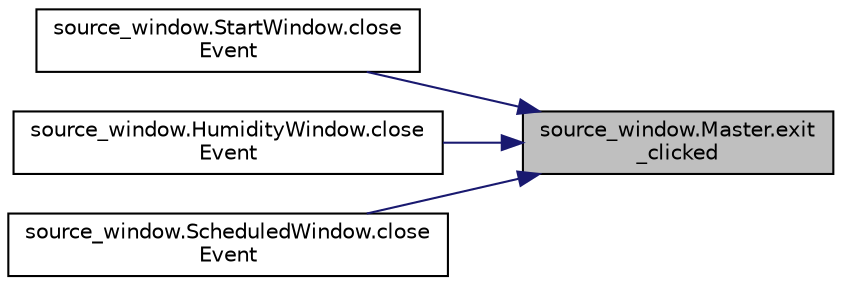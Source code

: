 digraph "source_window.Master.exit_clicked"
{
 // LATEX_PDF_SIZE
  edge [fontname="Helvetica",fontsize="10",labelfontname="Helvetica",labelfontsize="10"];
  node [fontname="Helvetica",fontsize="10",shape=record];
  rankdir="RL";
  Node1 [label="source_window.Master.exit\l_clicked",height=0.2,width=0.4,color="black", fillcolor="grey75", style="filled", fontcolor="black",tooltip="Called to exit the Application."];
  Node1 -> Node2 [dir="back",color="midnightblue",fontsize="10",style="solid",fontname="Helvetica"];
  Node2 [label="source_window.StartWindow.close\lEvent",height=0.2,width=0.4,color="black", fillcolor="white", style="filled",URL="$classsource__window_1_1_start_window.html#a4eb7b7d2d126d3dad5e90a7d7c390b3a",tooltip="Handler for the Close button."];
  Node1 -> Node3 [dir="back",color="midnightblue",fontsize="10",style="solid",fontname="Helvetica"];
  Node3 [label="source_window.HumidityWindow.close\lEvent",height=0.2,width=0.4,color="black", fillcolor="white", style="filled",URL="$classsource__window_1_1_humidity_window.html#a6d757766ce698316e573719f8c48c17b",tooltip="Handler for the Close button."];
  Node1 -> Node4 [dir="back",color="midnightblue",fontsize="10",style="solid",fontname="Helvetica"];
  Node4 [label="source_window.ScheduledWindow.close\lEvent",height=0.2,width=0.4,color="black", fillcolor="white", style="filled",URL="$classsource__window_1_1_scheduled_window.html#a783a60f776e72bd3362e8770f9781f4d",tooltip="Handler for the Close button."];
}
